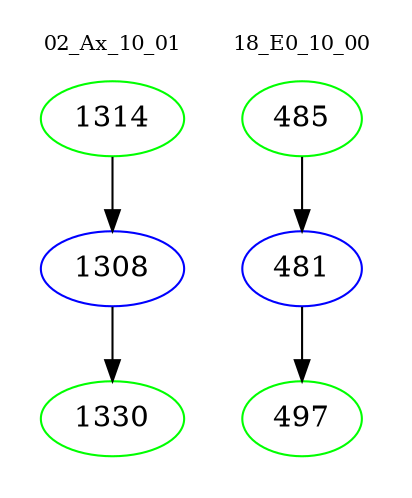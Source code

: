 digraph{
subgraph cluster_0 {
color = white
label = "02_Ax_10_01";
fontsize=10;
T0_1314 [label="1314", color="green"]
T0_1314 -> T0_1308 [color="black"]
T0_1308 [label="1308", color="blue"]
T0_1308 -> T0_1330 [color="black"]
T0_1330 [label="1330", color="green"]
}
subgraph cluster_1 {
color = white
label = "18_E0_10_00";
fontsize=10;
T1_485 [label="485", color="green"]
T1_485 -> T1_481 [color="black"]
T1_481 [label="481", color="blue"]
T1_481 -> T1_497 [color="black"]
T1_497 [label="497", color="green"]
}
}
